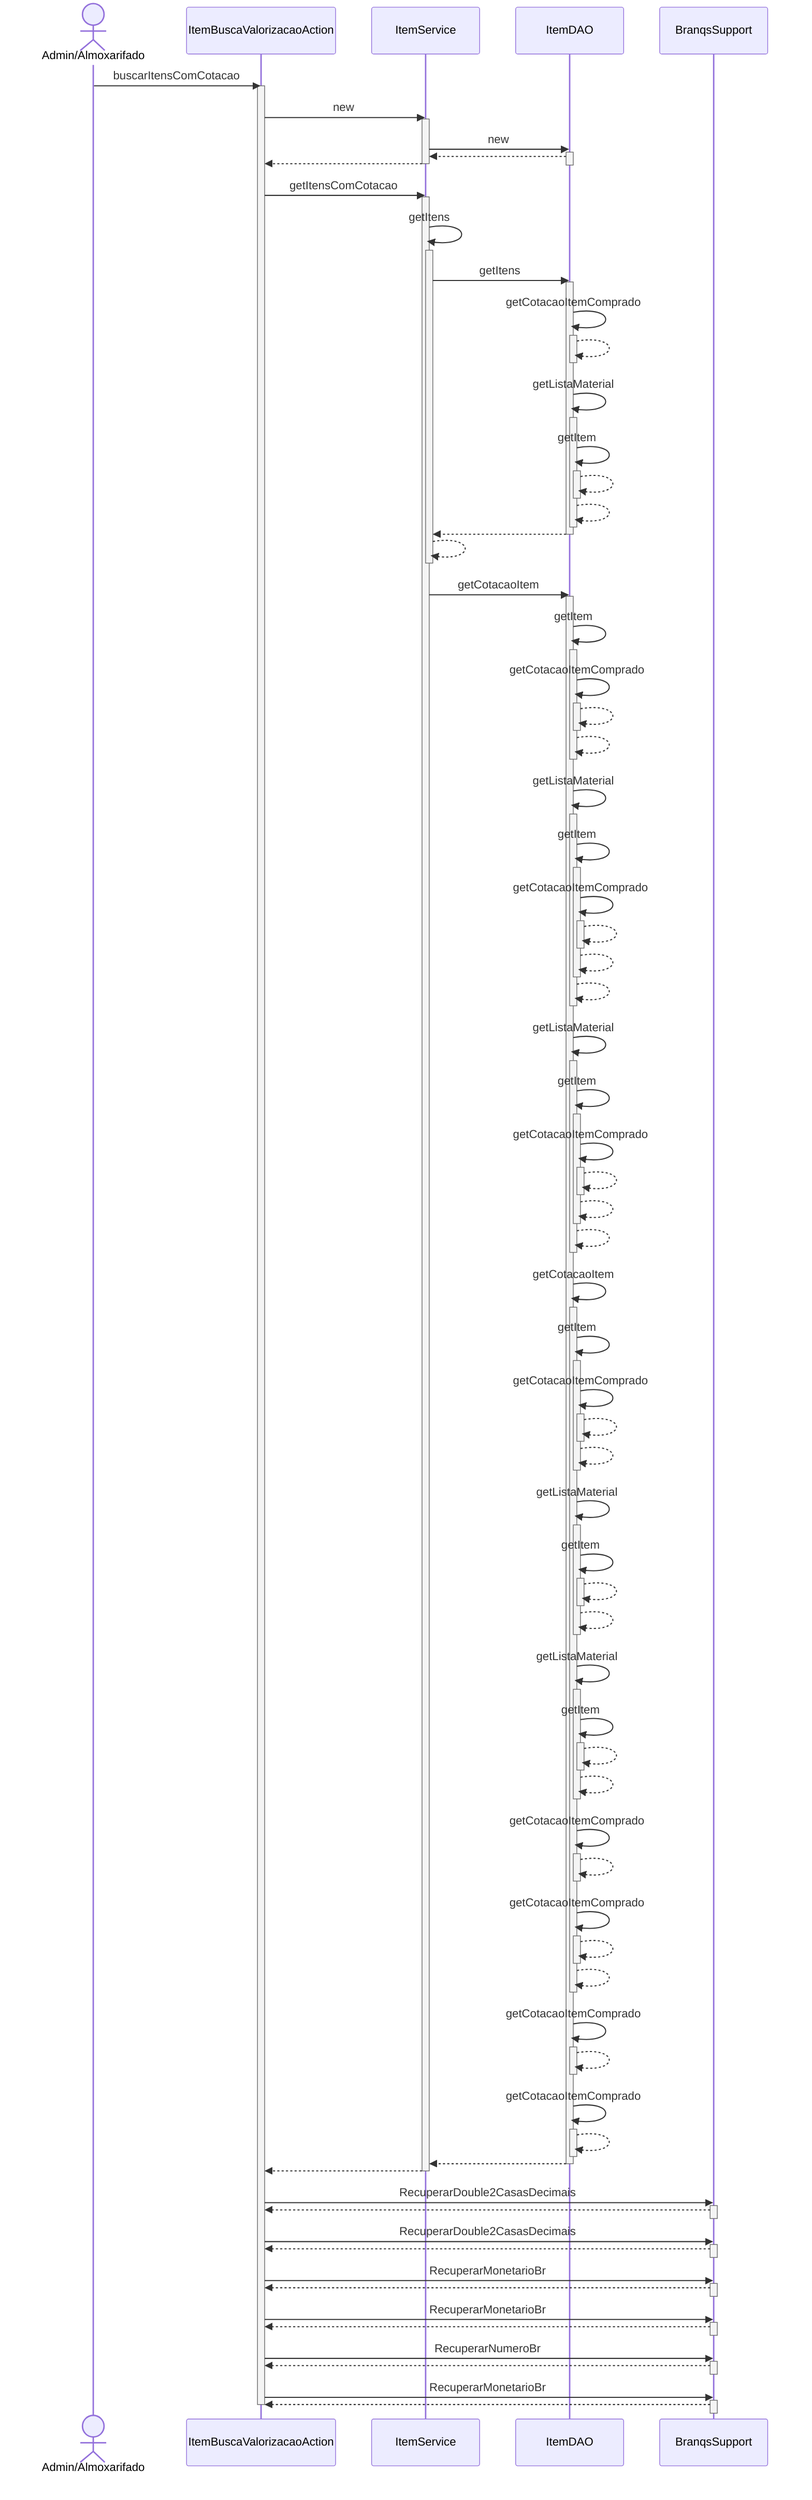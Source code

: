 sequenceDiagram
actor AA as Admin/Almoxarifado
AA ->> ItemBuscaValorizacaoAction : buscarItensComCotacao
activate ItemBuscaValorizacaoAction
ItemBuscaValorizacaoAction ->> ItemService : new
activate ItemService
ItemService ->> ItemDAO : new
activate ItemDAO
ItemDAO -->> ItemService : #32 
deactivate ItemDAO
ItemService -->> ItemBuscaValorizacaoAction : #32 
deactivate ItemService
ItemBuscaValorizacaoAction ->> ItemService : getItensComCotacao
activate ItemService
ItemService ->> ItemService : getItens
activate ItemService
ItemService ->> ItemDAO : getItens
activate ItemDAO
ItemDAO ->> ItemDAO : getCotacaoItemComprado
activate ItemDAO
ItemDAO -->> ItemDAO : #32 
deactivate ItemDAO
ItemDAO ->> ItemDAO : getListaMaterial
activate ItemDAO
ItemDAO ->> ItemDAO : getItem
activate ItemDAO
ItemDAO -->> ItemDAO : #32 
deactivate ItemDAO
ItemDAO -->> ItemDAO : #32 
deactivate ItemDAO
ItemDAO -->> ItemService : #32 
deactivate ItemDAO
ItemService -->> ItemService : #32 
deactivate ItemService
ItemService ->> ItemDAO : getCotacaoItem
activate ItemDAO
ItemDAO ->> ItemDAO : getItem
activate ItemDAO
ItemDAO ->> ItemDAO : getCotacaoItemComprado
activate ItemDAO
ItemDAO -->> ItemDAO : #32 
deactivate ItemDAO
ItemDAO -->> ItemDAO : #32 
deactivate ItemDAO
ItemDAO ->> ItemDAO : getListaMaterial
activate ItemDAO
ItemDAO ->> ItemDAO : getItem
activate ItemDAO
ItemDAO ->> ItemDAO : getCotacaoItemComprado
activate ItemDAO
ItemDAO -->> ItemDAO : #32 
deactivate ItemDAO
ItemDAO -->> ItemDAO : #32 
deactivate ItemDAO
ItemDAO -->> ItemDAO : #32 
deactivate ItemDAO
ItemDAO ->> ItemDAO : getListaMaterial
activate ItemDAO
ItemDAO ->> ItemDAO : getItem
activate ItemDAO
ItemDAO ->> ItemDAO : getCotacaoItemComprado
activate ItemDAO
ItemDAO -->> ItemDAO : #32
deactivate ItemDAO
ItemDAO -->> ItemDAO : #32 
deactivate ItemDAO
ItemDAO -->> ItemDAO : #32 
deactivate ItemDAO
ItemDAO ->> ItemDAO : getCotacaoItem
activate ItemDAO
ItemDAO ->> ItemDAO : getItem
activate ItemDAO
ItemDAO ->> ItemDAO : getCotacaoItemComprado
activate ItemDAO
ItemDAO -->> ItemDAO : #32 
deactivate ItemDAO
ItemDAO -->> ItemDAO : #32
deactivate ItemDAO
ItemDAO ->> ItemDAO : getListaMaterial
activate ItemDAO
ItemDAO ->> ItemDAO : getItem
activate ItemDAO
ItemDAO -->> ItemDAO : #32 
deactivate ItemDAO
ItemDAO -->> ItemDAO : #32 
deactivate ItemDAO
ItemDAO ->> ItemDAO : getListaMaterial
activate ItemDAO
ItemDAO ->> ItemDAO : getItem
activate ItemDAO
ItemDAO -->> ItemDAO : #32 
deactivate ItemDAO
ItemDAO -->> ItemDAO : #32 
deactivate ItemDAO
ItemDAO ->> ItemDAO : getCotacaoItemComprado
activate ItemDAO
ItemDAO -->> ItemDAO : #32 
deactivate ItemDAO
ItemDAO ->> ItemDAO : getCotacaoItemComprado
activate ItemDAO
ItemDAO -->> ItemDAO : #32 
deactivate ItemDAO
ItemDAO -->> ItemDAO : #32 
deactivate ItemDAO
ItemDAO ->> ItemDAO : getCotacaoItemComprado
activate ItemDAO
ItemDAO -->> ItemDAO : #32
deactivate ItemDAO
ItemDAO ->> ItemDAO : getCotacaoItemComprado
activate ItemDAO
ItemDAO -->> ItemDAO : #32
deactivate ItemDAO
ItemDAO -->> ItemService : #32 
deactivate ItemDAO
ItemService -->> ItemBuscaValorizacaoAction : #32
deactivate ItemService
ItemBuscaValorizacaoAction ->> BranqsSupport : RecuperarDouble2CasasDecimais
activate BranqsSupport
BranqsSupport -->> ItemBuscaValorizacaoAction : #32
deactivate BranqsSupport
ItemBuscaValorizacaoAction ->> BranqsSupport : RecuperarDouble2CasasDecimais
activate BranqsSupport
BranqsSupport -->> ItemBuscaValorizacaoAction : #32 
deactivate BranqsSupport
ItemBuscaValorizacaoAction ->> BranqsSupport : RecuperarMonetarioBr
activate BranqsSupport
BranqsSupport -->> ItemBuscaValorizacaoAction : #32 
deactivate BranqsSupport
ItemBuscaValorizacaoAction ->> BranqsSupport : RecuperarMonetarioBr
activate BranqsSupport
BranqsSupport -->> ItemBuscaValorizacaoAction : #32
deactivate BranqsSupport
ItemBuscaValorizacaoAction ->> BranqsSupport : RecuperarNumeroBr
activate BranqsSupport
BranqsSupport -->> ItemBuscaValorizacaoAction : #32
deactivate BranqsSupport
ItemBuscaValorizacaoAction ->> BranqsSupport : RecuperarMonetarioBr
activate BranqsSupport
BranqsSupport -->> ItemBuscaValorizacaoAction : #32
deactivate BranqsSupport
deactivate ItemBuscaValorizacaoAction
